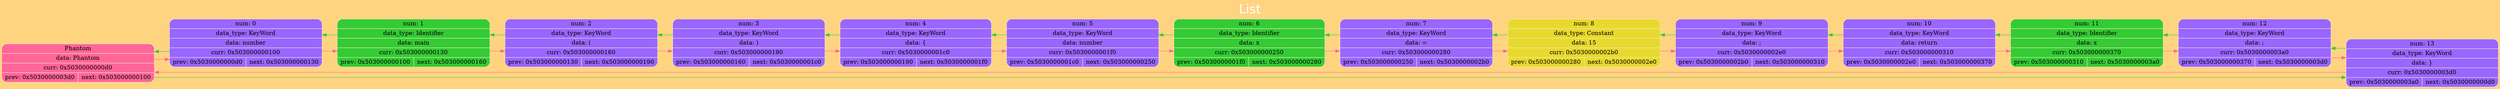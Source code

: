 digraph G
{
charset="latin1";
label="List";
 labelloc="t";
 fontsize=30
 fontname="DejaVu Sans";
 fontcolor="#FFFFFF"

rankdir=LR; splines=ortho; size="200,300"; bgcolor="#ffd480";
{ node_0x5030000000d0 [shape = record; style="rounded, filled", fillcolor="#ff6699", color="#FFE9C7", label=" { Phantom } | {data: Phantom } | { curr: 0x5030000000d0 } | { { prev: 0x5030000003d0 } | { next: 0x503000000100 } }  "] 
}
node_0x503000000100 [shape = record; style="rounded, filled", fillcolor="#9966FF", color="#FFE9C7", label=" { num: 0 } | { data_type: KeyWord } | {data: number } | { curr: 0x503000000100 } | { { prev: 0x5030000000d0 } | { next: 0x503000000130 } }  "] 
node_0x503000000130 [shape = record; style="rounded, filled", fillcolor="#34cb34", color="#FFE9C7", label=" { num: 1 } | { data_type: Identifier } | {data: main } | { curr: 0x503000000130 } | { { prev: 0x503000000100 } | { next: 0x503000000160 } }  "] 
node_0x503000000160 [shape = record; style="rounded, filled", fillcolor="#9966FF", color="#FFE9C7", label=" { num: 2 } | { data_type: KeyWord } | {data: ( } | { curr: 0x503000000160 } | { { prev: 0x503000000130 } | { next: 0x503000000190 } }  "] 
node_0x503000000190 [shape = record; style="rounded, filled", fillcolor="#9966FF", color="#FFE9C7", label=" { num: 3 } | { data_type: KeyWord } | {data: ) } | { curr: 0x503000000190 } | { { prev: 0x503000000160 } | { next: 0x5030000001c0 } }  "] 
node_0x5030000001c0 [shape = record; style="rounded, filled", fillcolor="#9966FF", color="#FFE9C7", label=" { num: 4 } | { data_type: KeyWord } | {data: \{ } | { curr: 0x5030000001c0 } | { { prev: 0x503000000190 } | { next: 0x5030000001f0 } }  "] 
node_0x5030000001f0 [shape = record; style="rounded, filled", fillcolor="#9966FF", color="#FFE9C7", label=" { num: 5 } | { data_type: KeyWord } | {data: number } | { curr: 0x5030000001f0 } | { { prev: 0x5030000001c0 } | { next: 0x503000000250 } }  "] 
node_0x503000000250 [shape = record; style="rounded, filled", fillcolor="#34cb34", color="#FFE9C7", label=" { num: 6 } | { data_type: Identifier } | {data: x } | { curr: 0x503000000250 } | { { prev: 0x5030000001f0 } | { next: 0x503000000280 } }  "] 
node_0x503000000280 [shape = record; style="rounded, filled", fillcolor="#9966FF", color="#FFE9C7", label=" { num: 7 } | { data_type: KeyWord } | {data: = } | { curr: 0x503000000280 } | { { prev: 0x503000000250 } | { next: 0x5030000002b0 } }  "] 
node_0x5030000002b0 [shape = record; style="rounded, filled", fillcolor="#e8d92e", color="#FFE9C7", label=" { num: 8 } | { data_type: Constant } | {data: 15 } | { curr: 0x5030000002b0 } | { { prev: 0x503000000280 } | { next: 0x5030000002e0 } }  "] 
node_0x5030000002e0 [shape = record; style="rounded, filled", fillcolor="#9966FF", color="#FFE9C7", label=" { num: 9 } | { data_type: KeyWord } | {data: ; } | { curr: 0x5030000002e0 } | { { prev: 0x5030000002b0 } | { next: 0x503000000310 } }  "] 
node_0x503000000310 [shape = record; style="rounded, filled", fillcolor="#9966FF", color="#FFE9C7", label=" { num: 10 } | { data_type: KeyWord } | {data: return } | { curr: 0x503000000310 } | { { prev: 0x5030000002e0 } | { next: 0x503000000370 } }  "] 
node_0x503000000370 [shape = record; style="rounded, filled", fillcolor="#34cb34", color="#FFE9C7", label=" { num: 11 } | { data_type: Identifier } | {data: x } | { curr: 0x503000000370 } | { { prev: 0x503000000310 } | { next: 0x5030000003a0 } }  "] 
node_0x5030000003a0 [shape = record; style="rounded, filled", fillcolor="#9966FF", color="#FFE9C7", label=" { num: 12 } | { data_type: KeyWord } | {data: ; } | { curr: 0x5030000003a0 } | { { prev: 0x503000000370 } | { next: 0x5030000003d0 } }  "] 
node_0x5030000003d0 [shape = record; style="rounded, filled", fillcolor="#9966FF", color="#FFE9C7", label=" { num: 13 } | { data_type: KeyWord } | {data: \} } | { curr: 0x5030000003d0 } | { { prev: 0x5030000003a0 } | { next: 0x5030000000d0 } }  "] 

node_0x5030000000d0 -> node_0x503000000100 [color ="#ff6699"];
node_0x5030000000d0 -> node_0x5030000003d0 [color ="#34cb34"];
node_0x503000000100 -> node_0x503000000130 [color ="#ff6699"];
node_0x503000000100 -> node_0x5030000000d0 [color ="#34cb34"];
node_0x503000000130 -> node_0x503000000160 [color ="#ff6699"];
node_0x503000000130 -> node_0x503000000100 [color ="#34cb34"];
node_0x503000000160 -> node_0x503000000190 [color ="#ff6699"];
node_0x503000000160 -> node_0x503000000130 [color ="#34cb34"];
node_0x503000000190 -> node_0x5030000001c0 [color ="#ff6699"];
node_0x503000000190 -> node_0x503000000160 [color ="#34cb34"];
node_0x5030000001c0 -> node_0x5030000001f0 [color ="#ff6699"];
node_0x5030000001c0 -> node_0x503000000190 [color ="#34cb34"];
node_0x5030000001f0 -> node_0x503000000250 [color ="#ff6699"];
node_0x5030000001f0 -> node_0x5030000001c0 [color ="#34cb34"];
node_0x503000000250 -> node_0x503000000280 [color ="#ff6699"];
node_0x503000000250 -> node_0x5030000001f0 [color ="#34cb34"];
node_0x503000000280 -> node_0x5030000002b0 [color ="#ff6699"];
node_0x503000000280 -> node_0x503000000250 [color ="#34cb34"];
node_0x5030000002b0 -> node_0x5030000002e0 [color ="#ff6699"];
node_0x5030000002b0 -> node_0x503000000280 [color ="#34cb34"];
node_0x5030000002e0 -> node_0x503000000310 [color ="#ff6699"];
node_0x5030000002e0 -> node_0x5030000002b0 [color ="#34cb34"];
node_0x503000000310 -> node_0x503000000370 [color ="#ff6699"];
node_0x503000000310 -> node_0x5030000002e0 [color ="#34cb34"];
node_0x503000000370 -> node_0x5030000003a0 [color ="#ff6699"];
node_0x503000000370 -> node_0x503000000310 [color ="#34cb34"];
node_0x5030000003a0 -> node_0x5030000003d0 [color ="#ff6699"];
node_0x5030000003a0 -> node_0x503000000370 [color ="#34cb34"];
node_0x5030000003d0 -> node_0x5030000000d0 [color ="#ff6699"];
node_0x5030000003d0 -> node_0x5030000003a0 [color ="#34cb34"];

}

